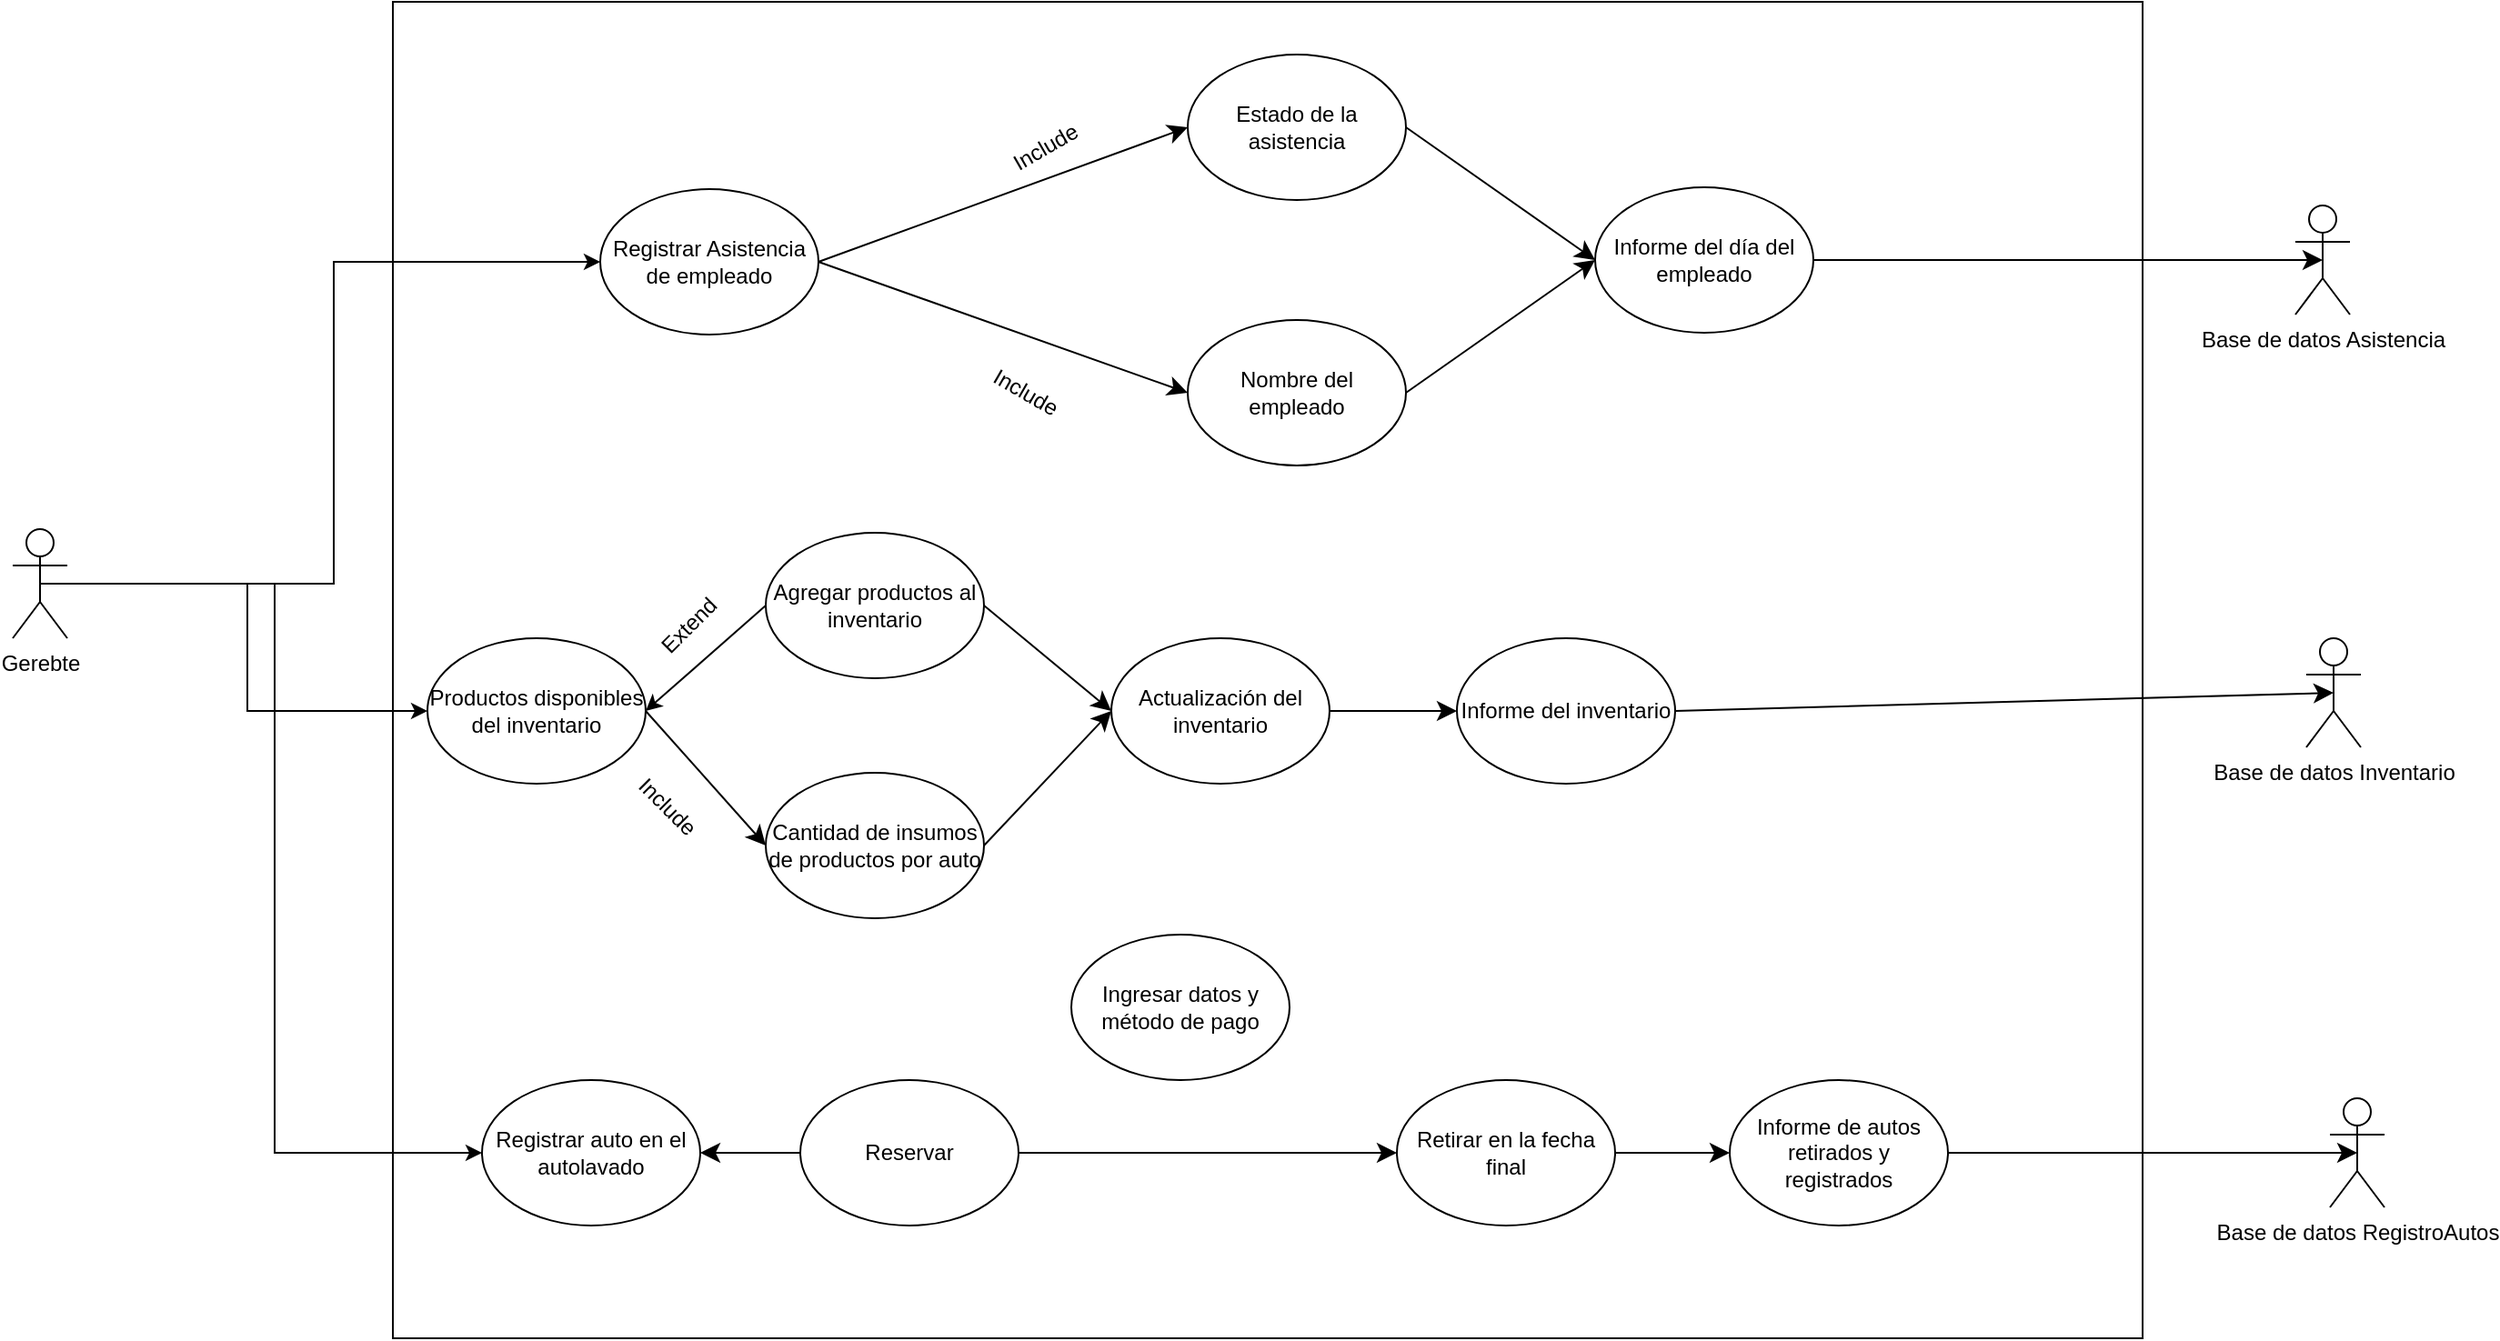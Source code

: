 <mxfile version="21.2.1" type="device">
  <diagram name="Página-1" id="Y2vpV-kms1eNKkNvRC0t">
    <mxGraphModel dx="1709" dy="943" grid="0" gridSize="10" guides="1" tooltips="1" connect="1" arrows="1" fold="1" page="0" pageScale="1" pageWidth="827" pageHeight="1169" math="0" shadow="0">
      <root>
        <mxCell id="0" />
        <mxCell id="1" parent="0" />
        <mxCell id="LMxS4yeM4KThAUbK3Tsi-1" value="" style="rounded=0;whiteSpace=wrap;html=1;movable=0;resizable=0;rotatable=0;deletable=0;editable=0;locked=1;connectable=0;" parent="1" vertex="1">
          <mxGeometry x="-332" y="-118" width="962" height="735" as="geometry" />
        </mxCell>
        <mxCell id="LMxS4yeM4KThAUbK3Tsi-4" value="Base de datos Asistencia" style="shape=umlActor;verticalLabelPosition=bottom;verticalAlign=top;html=1;outlineConnect=0;" parent="1" vertex="1">
          <mxGeometry x="714" y="-6" width="30" height="60" as="geometry" />
        </mxCell>
        <mxCell id="FxrmhQ0mo59UPZG1TpkR-2" style="edgeStyle=orthogonalEdgeStyle;rounded=0;orthogonalLoop=1;jettySize=auto;html=1;exitX=0.5;exitY=0.5;exitDx=0;exitDy=0;exitPerimeter=0;entryX=0;entryY=0.5;entryDx=0;entryDy=0;" edge="1" parent="1" source="LMxS4yeM4KThAUbK3Tsi-5" target="LMxS4yeM4KThAUbK3Tsi-8">
          <mxGeometry relative="1" as="geometry" />
        </mxCell>
        <mxCell id="FxrmhQ0mo59UPZG1TpkR-3" style="edgeStyle=orthogonalEdgeStyle;rounded=0;orthogonalLoop=1;jettySize=auto;html=1;entryX=0;entryY=0.5;entryDx=0;entryDy=0;" edge="1" parent="1" source="LMxS4yeM4KThAUbK3Tsi-5" target="LMxS4yeM4KThAUbK3Tsi-23">
          <mxGeometry relative="1" as="geometry" />
        </mxCell>
        <mxCell id="FxrmhQ0mo59UPZG1TpkR-4" style="edgeStyle=orthogonalEdgeStyle;rounded=0;orthogonalLoop=1;jettySize=auto;html=1;entryX=0;entryY=0.5;entryDx=0;entryDy=0;" edge="1" parent="1" source="LMxS4yeM4KThAUbK3Tsi-5" target="LMxS4yeM4KThAUbK3Tsi-6">
          <mxGeometry relative="1" as="geometry" />
        </mxCell>
        <mxCell id="LMxS4yeM4KThAUbK3Tsi-5" value="Gerebte" style="shape=umlActor;verticalLabelPosition=bottom;verticalAlign=top;html=1;outlineConnect=0;" parent="1" vertex="1">
          <mxGeometry x="-541" y="172" width="30" height="60" as="geometry" />
        </mxCell>
        <mxCell id="LMxS4yeM4KThAUbK3Tsi-6" value="Registrar Asistencia de empleado" style="ellipse;whiteSpace=wrap;html=1;" parent="1" vertex="1">
          <mxGeometry x="-218" y="-15" width="120" height="80" as="geometry" />
        </mxCell>
        <mxCell id="LMxS4yeM4KThAUbK3Tsi-7" value="Informe del inventario" style="ellipse;whiteSpace=wrap;html=1;" parent="1" vertex="1">
          <mxGeometry x="253" y="232" width="120" height="80" as="geometry" />
        </mxCell>
        <mxCell id="LMxS4yeM4KThAUbK3Tsi-8" value="Registrar auto en el autolavado" style="ellipse;whiteSpace=wrap;html=1;" parent="1" vertex="1">
          <mxGeometry x="-283" y="475" width="120" height="80" as="geometry" />
        </mxCell>
        <mxCell id="LMxS4yeM4KThAUbK3Tsi-9" value="Ingresar datos y método de pago" style="ellipse;whiteSpace=wrap;html=1;" parent="1" vertex="1">
          <mxGeometry x="41" y="395" width="120" height="80" as="geometry" />
        </mxCell>
        <mxCell id="LMxS4yeM4KThAUbK3Tsi-10" value="Reservar" style="ellipse;whiteSpace=wrap;html=1;" parent="1" vertex="1">
          <mxGeometry x="-108" y="475" width="120" height="80" as="geometry" />
        </mxCell>
        <mxCell id="LMxS4yeM4KThAUbK3Tsi-12" style="edgeStyle=none;curved=1;rounded=0;orthogonalLoop=1;jettySize=auto;html=1;exitX=0;exitY=0.333;exitDx=0;exitDy=0;exitPerimeter=0;fontSize=12;startSize=8;endSize=8;" parent="1" edge="1">
          <mxGeometry relative="1" as="geometry">
            <mxPoint x="745" y="573" as="sourcePoint" />
            <mxPoint x="745" y="573" as="targetPoint" />
          </mxGeometry>
        </mxCell>
        <mxCell id="LMxS4yeM4KThAUbK3Tsi-13" value="Actualización del inventario" style="ellipse;whiteSpace=wrap;html=1;" parent="1" vertex="1">
          <mxGeometry x="63" y="232" width="120" height="80" as="geometry" />
        </mxCell>
        <mxCell id="LMxS4yeM4KThAUbK3Tsi-15" value="" style="endArrow=classic;html=1;rounded=0;fontSize=12;startSize=8;endSize=8;curved=1;exitX=0;exitY=0.5;exitDx=0;exitDy=0;entryX=1;entryY=0.5;entryDx=0;entryDy=0;" parent="1" source="LMxS4yeM4KThAUbK3Tsi-10" target="LMxS4yeM4KThAUbK3Tsi-8" edge="1">
          <mxGeometry width="50" height="50" relative="1" as="geometry">
            <mxPoint x="-61" y="649" as="sourcePoint" />
            <mxPoint x="-11" y="599" as="targetPoint" />
          </mxGeometry>
        </mxCell>
        <mxCell id="LMxS4yeM4KThAUbK3Tsi-22" value="" style="endArrow=classic;html=1;rounded=0;fontSize=12;startSize=8;endSize=8;curved=1;exitX=1;exitY=0.5;exitDx=0;exitDy=0;entryX=0;entryY=0.5;entryDx=0;entryDy=0;" parent="1" source="LMxS4yeM4KThAUbK3Tsi-13" target="LMxS4yeM4KThAUbK3Tsi-7" edge="1">
          <mxGeometry width="50" height="50" relative="1" as="geometry">
            <mxPoint x="78" y="397" as="sourcePoint" />
            <mxPoint x="128" y="347" as="targetPoint" />
          </mxGeometry>
        </mxCell>
        <mxCell id="LMxS4yeM4KThAUbK3Tsi-23" value="Productos disponibles del inventario" style="ellipse;whiteSpace=wrap;html=1;" parent="1" vertex="1">
          <mxGeometry x="-313" y="232" width="120" height="80" as="geometry" />
        </mxCell>
        <mxCell id="LMxS4yeM4KThAUbK3Tsi-24" value="Informe del día del empleado" style="ellipse;whiteSpace=wrap;html=1;" parent="1" vertex="1">
          <mxGeometry x="329" y="-16" width="120" height="80" as="geometry" />
        </mxCell>
        <mxCell id="LMxS4yeM4KThAUbK3Tsi-25" value="Informe de autos retirados y registrados" style="ellipse;whiteSpace=wrap;html=1;" parent="1" vertex="1">
          <mxGeometry x="403" y="475" width="120" height="80" as="geometry" />
        </mxCell>
        <mxCell id="LMxS4yeM4KThAUbK3Tsi-27" value="Cantidad de insumos de productos por auto" style="ellipse;whiteSpace=wrap;html=1;" parent="1" vertex="1">
          <mxGeometry x="-127" y="306" width="120" height="80" as="geometry" />
        </mxCell>
        <mxCell id="LMxS4yeM4KThAUbK3Tsi-28" value="Agregar productos al inventario" style="ellipse;whiteSpace=wrap;html=1;" parent="1" vertex="1">
          <mxGeometry x="-127" y="174" width="120" height="80" as="geometry" />
        </mxCell>
        <mxCell id="LMxS4yeM4KThAUbK3Tsi-30" value="" style="endArrow=classic;html=1;rounded=0;fontSize=12;startSize=8;endSize=8;curved=1;exitX=1;exitY=0.5;exitDx=0;exitDy=0;entryX=0;entryY=0.5;entryDx=0;entryDy=0;" parent="1" source="LMxS4yeM4KThAUbK3Tsi-23" target="LMxS4yeM4KThAUbK3Tsi-27" edge="1">
          <mxGeometry width="50" height="50" relative="1" as="geometry">
            <mxPoint x="-194" y="395" as="sourcePoint" />
            <mxPoint x="-144" y="345" as="targetPoint" />
          </mxGeometry>
        </mxCell>
        <mxCell id="LMxS4yeM4KThAUbK3Tsi-31" value="" style="endArrow=classic;html=1;rounded=0;fontSize=12;startSize=8;endSize=8;curved=1;exitX=1;exitY=0.5;exitDx=0;exitDy=0;entryX=0;entryY=0.5;entryDx=0;entryDy=0;" parent="1" source="LMxS4yeM4KThAUbK3Tsi-27" target="LMxS4yeM4KThAUbK3Tsi-13" edge="1">
          <mxGeometry width="50" height="50" relative="1" as="geometry">
            <mxPoint x="21" y="354" as="sourcePoint" />
            <mxPoint x="71" y="304" as="targetPoint" />
          </mxGeometry>
        </mxCell>
        <mxCell id="LMxS4yeM4KThAUbK3Tsi-32" value="" style="endArrow=classic;html=1;rounded=0;fontSize=12;startSize=8;endSize=8;curved=1;exitX=1;exitY=0.5;exitDx=0;exitDy=0;entryX=0;entryY=0.5;entryDx=0;entryDy=0;" parent="1" source="LMxS4yeM4KThAUbK3Tsi-28" target="LMxS4yeM4KThAUbK3Tsi-13" edge="1">
          <mxGeometry width="50" height="50" relative="1" as="geometry">
            <mxPoint x="-294" y="448" as="sourcePoint" />
            <mxPoint x="49" y="261" as="targetPoint" />
          </mxGeometry>
        </mxCell>
        <mxCell id="LMxS4yeM4KThAUbK3Tsi-33" value="Retirar en la fecha final" style="ellipse;whiteSpace=wrap;html=1;" parent="1" vertex="1">
          <mxGeometry x="220" y="475" width="120" height="80" as="geometry" />
        </mxCell>
        <mxCell id="LMxS4yeM4KThAUbK3Tsi-35" value="" style="endArrow=classic;html=1;rounded=0;fontSize=12;startSize=8;endSize=8;curved=1;exitX=1;exitY=0.5;exitDx=0;exitDy=0;entryX=0;entryY=0.5;entryDx=0;entryDy=0;" parent="1" source="LMxS4yeM4KThAUbK3Tsi-33" target="LMxS4yeM4KThAUbK3Tsi-25" edge="1">
          <mxGeometry width="50" height="50" relative="1" as="geometry">
            <mxPoint x="356" y="619" as="sourcePoint" />
            <mxPoint x="406" y="569" as="targetPoint" />
          </mxGeometry>
        </mxCell>
        <mxCell id="LMxS4yeM4KThAUbK3Tsi-39" value="Estado de la asistencia" style="ellipse;whiteSpace=wrap;html=1;" parent="1" vertex="1">
          <mxGeometry x="105" y="-89" width="120" height="80" as="geometry" />
        </mxCell>
        <mxCell id="LMxS4yeM4KThAUbK3Tsi-40" value="Nombre del empleado" style="ellipse;whiteSpace=wrap;html=1;" parent="1" vertex="1">
          <mxGeometry x="105" y="57" width="120" height="80" as="geometry" />
        </mxCell>
        <mxCell id="LMxS4yeM4KThAUbK3Tsi-41" value="" style="endArrow=classic;html=1;rounded=0;fontSize=12;startSize=8;endSize=8;curved=1;exitX=1;exitY=0.5;exitDx=0;exitDy=0;entryX=0;entryY=0.5;entryDx=0;entryDy=0;" parent="1" source="LMxS4yeM4KThAUbK3Tsi-6" target="LMxS4yeM4KThAUbK3Tsi-39" edge="1">
          <mxGeometry width="50" height="50" relative="1" as="geometry">
            <mxPoint x="-107" y="126" as="sourcePoint" />
            <mxPoint x="-57" y="76" as="targetPoint" />
          </mxGeometry>
        </mxCell>
        <mxCell id="LMxS4yeM4KThAUbK3Tsi-42" value="" style="endArrow=classic;html=1;rounded=0;fontSize=12;startSize=8;endSize=8;curved=1;exitX=1;exitY=0.5;exitDx=0;exitDy=0;entryX=0;entryY=0.5;entryDx=0;entryDy=0;" parent="1" source="LMxS4yeM4KThAUbK3Tsi-6" target="LMxS4yeM4KThAUbK3Tsi-40" edge="1">
          <mxGeometry width="50" height="50" relative="1" as="geometry">
            <mxPoint x="13" y="167" as="sourcePoint" />
            <mxPoint x="63" y="117" as="targetPoint" />
          </mxGeometry>
        </mxCell>
        <mxCell id="LMxS4yeM4KThAUbK3Tsi-43" value="" style="endArrow=classic;html=1;rounded=0;fontSize=12;startSize=8;endSize=8;curved=1;exitX=1;exitY=0.5;exitDx=0;exitDy=0;entryX=0;entryY=0.5;entryDx=0;entryDy=0;" parent="1" source="LMxS4yeM4KThAUbK3Tsi-40" target="LMxS4yeM4KThAUbK3Tsi-24" edge="1">
          <mxGeometry width="50" height="50" relative="1" as="geometry">
            <mxPoint x="383" y="187" as="sourcePoint" />
            <mxPoint x="433" y="137" as="targetPoint" />
          </mxGeometry>
        </mxCell>
        <mxCell id="LMxS4yeM4KThAUbK3Tsi-44" value="" style="endArrow=classic;html=1;rounded=0;fontSize=12;startSize=8;endSize=8;curved=1;exitX=1;exitY=0.5;exitDx=0;exitDy=0;entryX=0;entryY=0.5;entryDx=0;entryDy=0;" parent="1" source="LMxS4yeM4KThAUbK3Tsi-39" target="LMxS4yeM4KThAUbK3Tsi-24" edge="1">
          <mxGeometry width="50" height="50" relative="1" as="geometry">
            <mxPoint x="471" y="186" as="sourcePoint" />
            <mxPoint x="521" y="136" as="targetPoint" />
          </mxGeometry>
        </mxCell>
        <mxCell id="LMxS4yeM4KThAUbK3Tsi-45" value="Include" style="text;html=1;align=center;verticalAlign=middle;whiteSpace=wrap;rounded=0;rotation=-30;" parent="1" vertex="1">
          <mxGeometry x="-3" y="-53" width="60" height="30" as="geometry" />
        </mxCell>
        <mxCell id="LMxS4yeM4KThAUbK3Tsi-46" value="Include" style="text;html=1;align=center;verticalAlign=middle;whiteSpace=wrap;rounded=0;rotation=30;" parent="1" vertex="1">
          <mxGeometry x="-14" y="82" width="60" height="30" as="geometry" />
        </mxCell>
        <mxCell id="LMxS4yeM4KThAUbK3Tsi-47" value="Extend" style="text;html=1;align=center;verticalAlign=middle;whiteSpace=wrap;rounded=0;rotation=-45;" parent="1" vertex="1">
          <mxGeometry x="-199" y="210" width="60" height="30" as="geometry" />
        </mxCell>
        <mxCell id="LMxS4yeM4KThAUbK3Tsi-48" value="Include" style="text;html=1;align=center;verticalAlign=middle;whiteSpace=wrap;rounded=0;rotation=45;" parent="1" vertex="1">
          <mxGeometry x="-210.88" y="312.88" width="60" height="24" as="geometry" />
        </mxCell>
        <mxCell id="LMxS4yeM4KThAUbK3Tsi-52" value="" style="endArrow=classic;html=1;rounded=0;fontSize=12;startSize=8;endSize=8;curved=1;exitX=1;exitY=0.5;exitDx=0;exitDy=0;entryX=0.5;entryY=0.5;entryDx=0;entryDy=0;entryPerimeter=0;" parent="1" source="LMxS4yeM4KThAUbK3Tsi-7" target="FxrmhQ0mo59UPZG1TpkR-5" edge="1">
          <mxGeometry width="50" height="50" relative="1" as="geometry">
            <mxPoint x="619" y="323" as="sourcePoint" />
            <mxPoint x="709" y="351" as="targetPoint" />
          </mxGeometry>
        </mxCell>
        <mxCell id="LMxS4yeM4KThAUbK3Tsi-53" value="" style="endArrow=classic;html=1;rounded=0;fontSize=12;startSize=8;endSize=8;curved=1;exitX=1;exitY=0.5;exitDx=0;exitDy=0;entryX=0.5;entryY=0.5;entryDx=0;entryDy=0;entryPerimeter=0;" parent="1" source="LMxS4yeM4KThAUbK3Tsi-25" target="FxrmhQ0mo59UPZG1TpkR-6" edge="1">
          <mxGeometry width="50" height="50" relative="1" as="geometry">
            <mxPoint x="524" y="493" as="sourcePoint" />
            <mxPoint x="574" y="443" as="targetPoint" />
          </mxGeometry>
        </mxCell>
        <mxCell id="LMxS4yeM4KThAUbK3Tsi-55" value="" style="endArrow=classic;html=1;rounded=0;fontSize=12;startSize=8;endSize=8;curved=1;exitX=1;exitY=0.5;exitDx=0;exitDy=0;entryX=0.5;entryY=0.5;entryDx=0;entryDy=0;entryPerimeter=0;" parent="1" source="LMxS4yeM4KThAUbK3Tsi-24" target="LMxS4yeM4KThAUbK3Tsi-4" edge="1">
          <mxGeometry width="50" height="50" relative="1" as="geometry">
            <mxPoint x="492" y="112" as="sourcePoint" />
            <mxPoint x="752.5" y="559.0" as="targetPoint" />
          </mxGeometry>
        </mxCell>
        <mxCell id="LMxS4yeM4KThAUbK3Tsi-59" value="" style="endArrow=classic;html=1;rounded=0;fontSize=12;startSize=8;endSize=8;curved=1;exitX=1;exitY=0.5;exitDx=0;exitDy=0;entryX=0;entryY=0.5;entryDx=0;entryDy=0;" parent="1" source="LMxS4yeM4KThAUbK3Tsi-10" target="LMxS4yeM4KThAUbK3Tsi-33" edge="1">
          <mxGeometry width="50" height="50" relative="1" as="geometry">
            <mxPoint x="138" y="532" as="sourcePoint" />
            <mxPoint x="188" y="482" as="targetPoint" />
          </mxGeometry>
        </mxCell>
        <mxCell id="FxrmhQ0mo59UPZG1TpkR-1" value="" style="endArrow=classic;html=1;rounded=0;exitX=0;exitY=0.5;exitDx=0;exitDy=0;entryX=1;entryY=0.5;entryDx=0;entryDy=0;" edge="1" parent="1" source="LMxS4yeM4KThAUbK3Tsi-28" target="LMxS4yeM4KThAUbK3Tsi-23">
          <mxGeometry width="50" height="50" relative="1" as="geometry">
            <mxPoint x="-264" y="442" as="sourcePoint" />
            <mxPoint x="-214" y="392" as="targetPoint" />
          </mxGeometry>
        </mxCell>
        <mxCell id="FxrmhQ0mo59UPZG1TpkR-5" value="Base de datos Inventario" style="shape=umlActor;verticalLabelPosition=bottom;verticalAlign=top;html=1;outlineConnect=0;" vertex="1" parent="1">
          <mxGeometry x="720" y="232" width="30" height="60" as="geometry" />
        </mxCell>
        <mxCell id="FxrmhQ0mo59UPZG1TpkR-6" value="Base de datos RegistroAutos" style="shape=umlActor;verticalLabelPosition=bottom;verticalAlign=top;html=1;outlineConnect=0;" vertex="1" parent="1">
          <mxGeometry x="733" y="485" width="30" height="60" as="geometry" />
        </mxCell>
      </root>
    </mxGraphModel>
  </diagram>
</mxfile>
